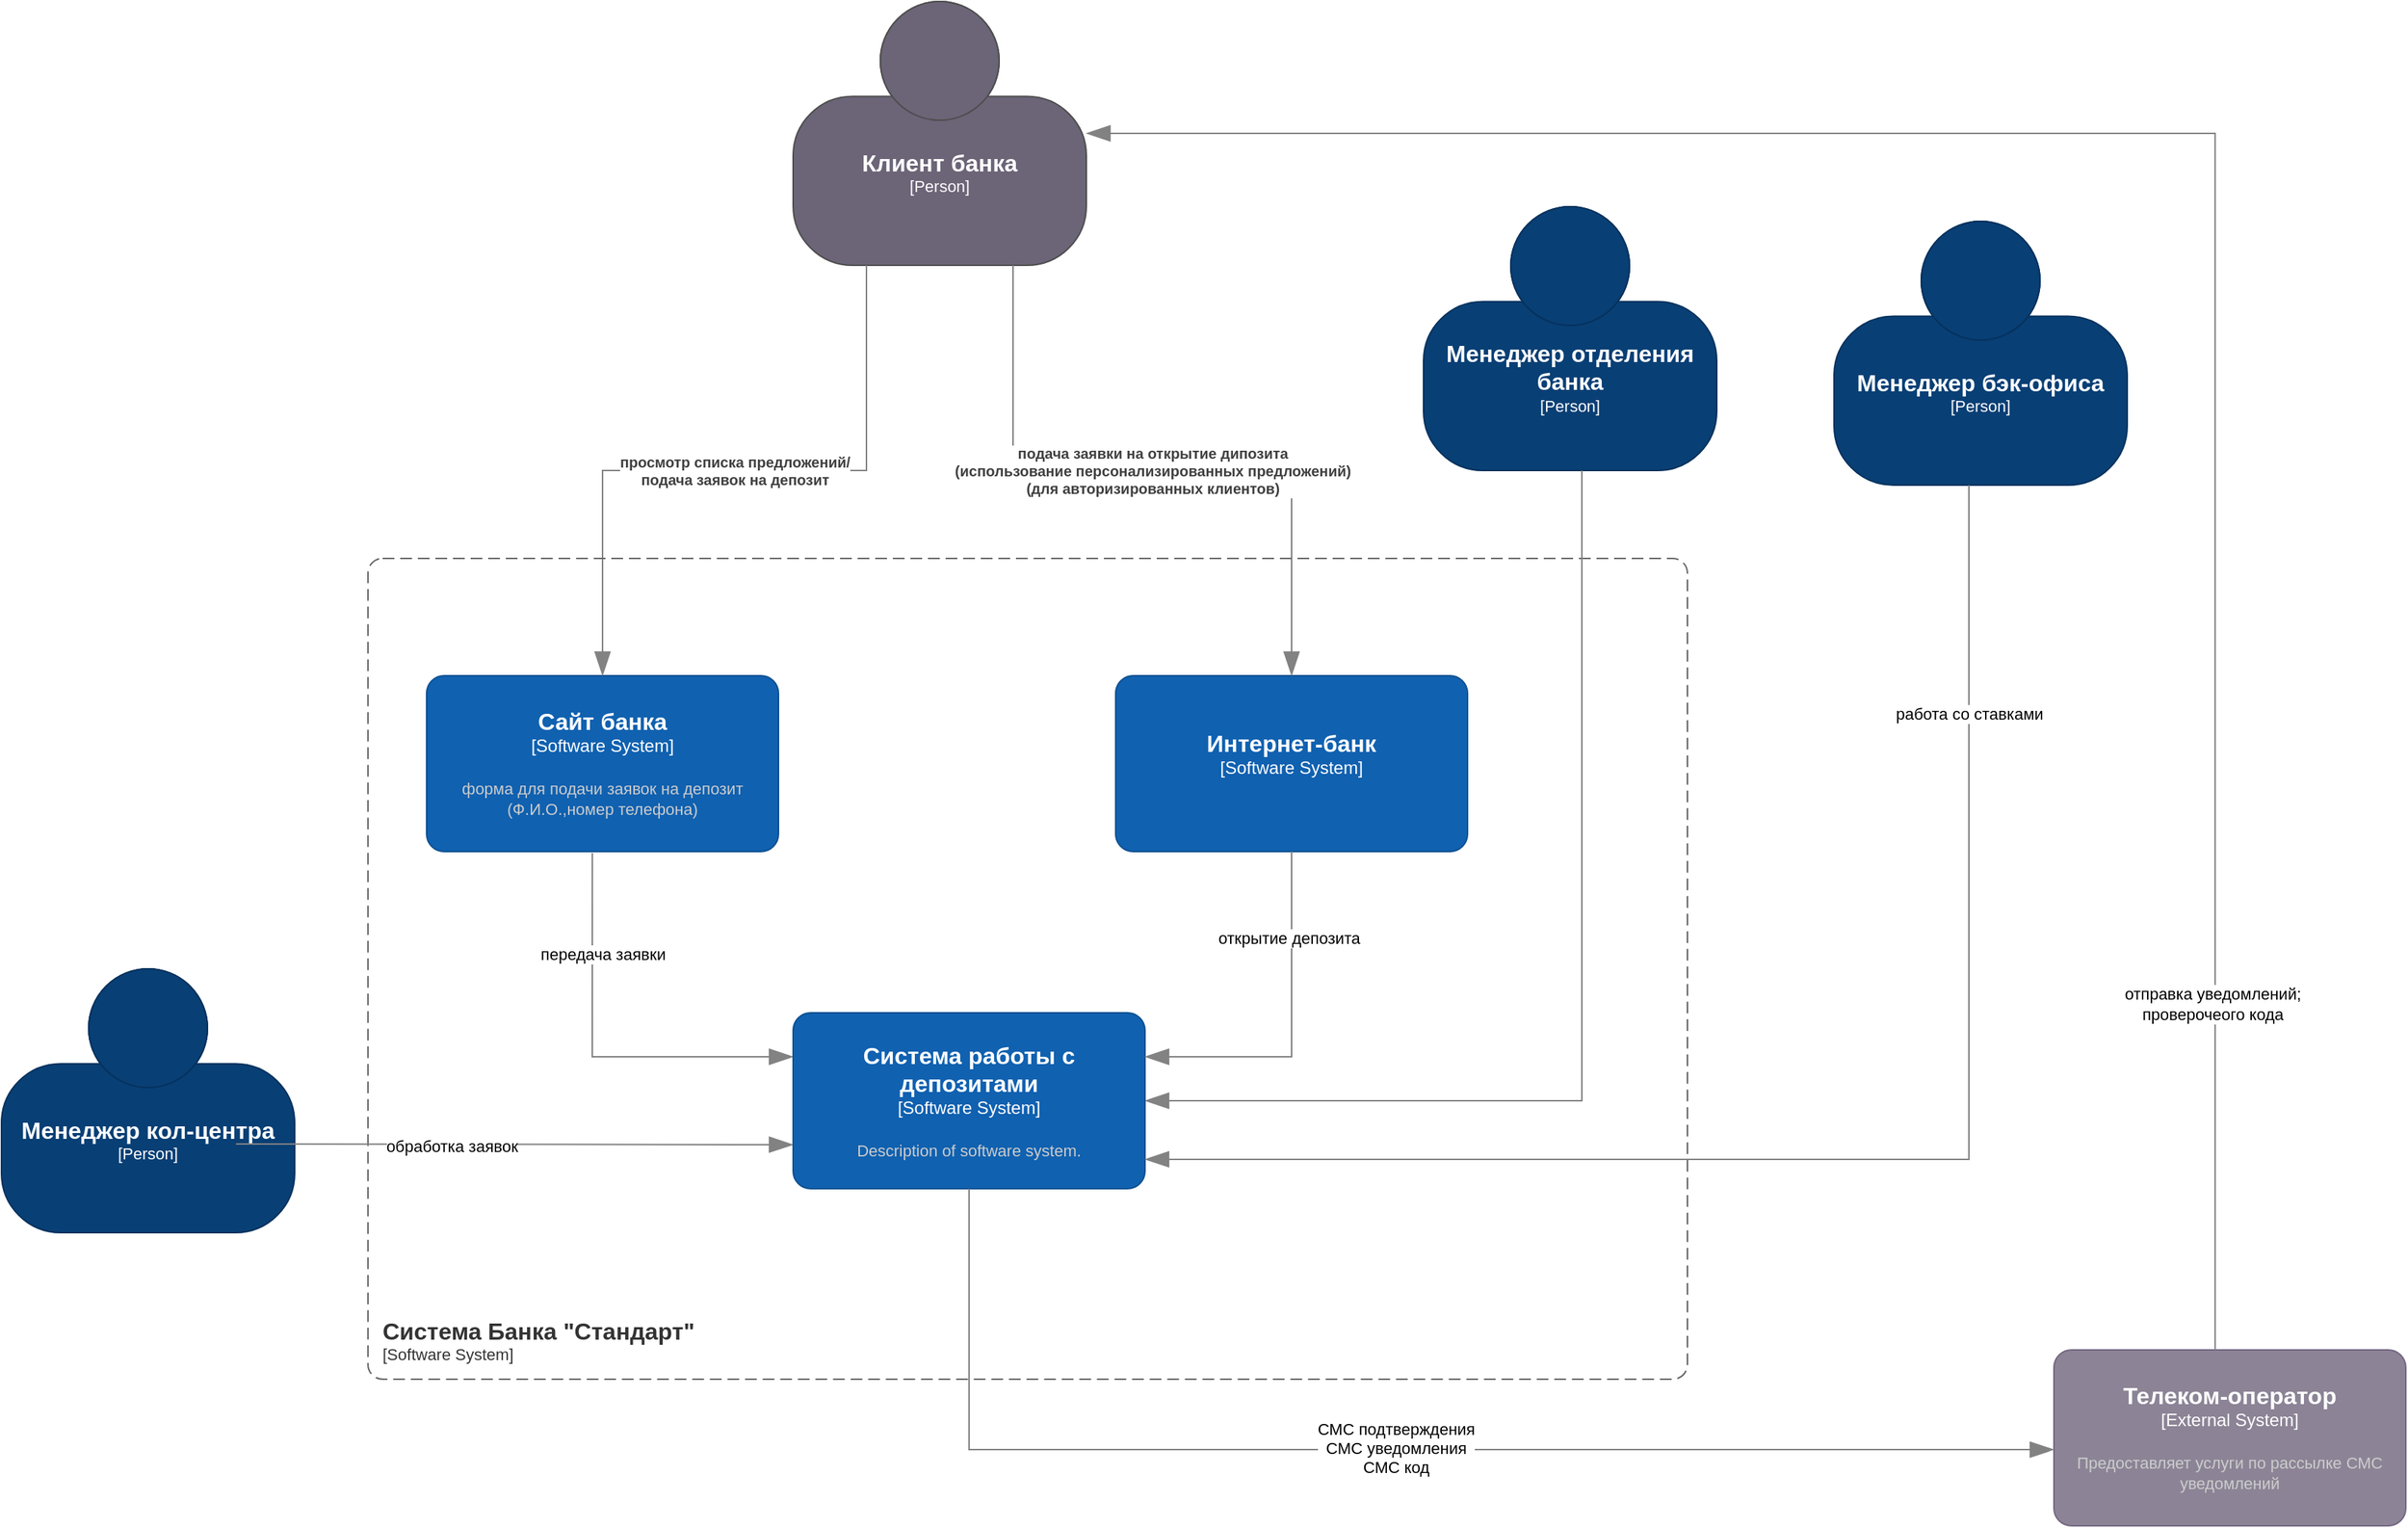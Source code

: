 <mxfile version="27.0.9">
  <diagram name="Page-1" id="JtthskJORHf317BjkxDx">
    <mxGraphModel dx="2850" dy="2463" grid="1" gridSize="10" guides="1" tooltips="1" connect="1" arrows="1" fold="1" page="1" pageScale="1" pageWidth="850" pageHeight="1100" math="0" shadow="0">
      <root>
        <mxCell id="0" />
        <mxCell id="1" parent="0" />
        <object placeholders="1" c4Name="Менеджер кол-центра" c4Type="Person" c4Description="" label="&lt;font style=&quot;font-size: 16px&quot;&gt;&lt;b&gt;%c4Name%&lt;/b&gt;&lt;/font&gt;&lt;div&gt;[%c4Type%]&lt;/div&gt;&lt;br&gt;&lt;div&gt;&lt;font style=&quot;font-size: 11px&quot;&gt;&lt;font color=&quot;#cccccc&quot;&gt;%c4Description%&lt;/font&gt;&lt;/div&gt;" id="NECrr2yVnmgU_asun1On-1">
          <mxCell style="html=1;fontSize=11;dashed=0;whiteSpace=wrap;fillColor=#083F75;strokeColor=#06315C;fontColor=#ffffff;shape=mxgraph.c4.person2;align=center;metaEdit=1;points=[[0.5,0,0],[1,0.5,0],[1,0.75,0],[0.75,1,0],[0.5,1,0],[0.25,1,0],[0,0.75,0],[0,0.5,0]];resizable=0;" vertex="1" parent="1">
            <mxGeometry x="-220" y="520" width="200" height="180" as="geometry" />
          </mxCell>
        </object>
        <object placeholders="1" c4Name="Менеджер отделения банка" c4Type="Person" c4Description="" label="&lt;font style=&quot;font-size: 16px&quot;&gt;&lt;b&gt;%c4Name%&lt;/b&gt;&lt;/font&gt;&lt;div&gt;[%c4Type%]&lt;/div&gt;&lt;br&gt;&lt;div&gt;&lt;font style=&quot;font-size: 11px&quot;&gt;&lt;font color=&quot;#cccccc&quot;&gt;%c4Description%&lt;/font&gt;&lt;/div&gt;" id="NECrr2yVnmgU_asun1On-2">
          <mxCell style="html=1;fontSize=11;dashed=0;whiteSpace=wrap;fillColor=#083F75;strokeColor=#06315C;fontColor=#ffffff;shape=mxgraph.c4.person2;align=center;metaEdit=1;points=[[0.5,0,0],[1,0.5,0],[1,0.75,0],[0.75,1,0],[0.5,1,0],[0.25,1,0],[0,0.75,0],[0,0.5,0]];resizable=0;" vertex="1" parent="1">
            <mxGeometry x="750" width="200" height="180" as="geometry" />
          </mxCell>
        </object>
        <object placeholders="1" c4Name="Клиент банка" c4Type="Person" c4Description="" label="&lt;font style=&quot;font-size: 16px&quot;&gt;&lt;b&gt;%c4Name%&lt;/b&gt;&lt;/font&gt;&lt;div&gt;[%c4Type%]&lt;/div&gt;&lt;br&gt;&lt;div&gt;&lt;font style=&quot;font-size: 11px&quot;&gt;&lt;font color=&quot;#cccccc&quot;&gt;%c4Description%&lt;/font&gt;&lt;/div&gt;" id="NECrr2yVnmgU_asun1On-3">
          <mxCell style="html=1;fontSize=11;dashed=0;whiteSpace=wrap;fillColor=#6C6477;strokeColor=#4D4D4D;fontColor=#ffffff;shape=mxgraph.c4.person2;align=center;metaEdit=1;points=[[0.5,0,0],[1,0.5,0],[1,0.75,0],[0.75,1,0],[0.5,1,0],[0.25,1,0],[0,0.75,0],[0,0.5,0]];resizable=0;" vertex="1" parent="1">
            <mxGeometry x="320" y="-140" width="200" height="180" as="geometry" />
          </mxCell>
        </object>
        <object placeholders="1" c4Name="Сайт банка" c4Type="Software System" c4Description="форма для подачи заявок на депозит (Ф.И.О.,номер телефона)" label="&lt;font style=&quot;font-size: 16px&quot;&gt;&lt;b&gt;%c4Name%&lt;/b&gt;&lt;/font&gt;&lt;div&gt;[%c4Type%]&lt;/div&gt;&lt;br&gt;&lt;div&gt;&lt;font style=&quot;font-size: 11px&quot;&gt;&lt;font color=&quot;#cccccc&quot;&gt;%c4Description%&lt;/font&gt;&lt;/div&gt;" id="NECrr2yVnmgU_asun1On-5">
          <mxCell style="rounded=1;whiteSpace=wrap;html=1;labelBackgroundColor=none;fillColor=#1061B0;fontColor=#ffffff;align=center;arcSize=10;strokeColor=#0D5091;metaEdit=1;resizable=0;points=[[0.25,0,0],[0.5,0,0],[0.75,0,0],[1,0.25,0],[1,0.5,0],[1,0.75,0],[0.75,1,0],[0.5,1,0],[0.25,1,0],[0,0.75,0],[0,0.5,0],[0,0.25,0]];" vertex="1" parent="1">
            <mxGeometry x="70" y="320" width="240" height="120" as="geometry" />
          </mxCell>
        </object>
        <object placeholders="1" c4Name="Интернет-банк" c4Type="Software System" c4Description="" label="&lt;font style=&quot;font-size: 16px&quot;&gt;&lt;b&gt;%c4Name%&lt;/b&gt;&lt;/font&gt;&lt;div&gt;[%c4Type%]&lt;/div&gt;&lt;br&gt;&lt;div&gt;&lt;font style=&quot;font-size: 11px&quot;&gt;&lt;font color=&quot;#cccccc&quot;&gt;%c4Description%&lt;/font&gt;&lt;/div&gt;" id="NECrr2yVnmgU_asun1On-6">
          <mxCell style="rounded=1;whiteSpace=wrap;html=1;labelBackgroundColor=none;fillColor=#1061B0;fontColor=#ffffff;align=center;arcSize=10;strokeColor=#0D5091;metaEdit=1;resizable=0;points=[[0.25,0,0],[0.5,0,0],[0.75,0,0],[1,0.25,0],[1,0.5,0],[1,0.75,0],[0.75,1,0],[0.5,1,0],[0.25,1,0],[0,0.75,0],[0,0.5,0],[0,0.25,0]];" vertex="1" parent="1">
            <mxGeometry x="540" y="320" width="240" height="120" as="geometry" />
          </mxCell>
        </object>
        <object placeholders="1" c4Type="Relationship" c4Description="просмотр списка предложений/&#xa;подача заявок на депозит" label="&lt;div style=&quot;text-align: left&quot;&gt;&lt;div style=&quot;text-align: center&quot;&gt;&lt;b&gt;%c4Description%&lt;/b&gt;&lt;/div&gt;" id="NECrr2yVnmgU_asun1On-9">
          <mxCell style="endArrow=blockThin;html=1;fontSize=10;fontColor=#404040;strokeWidth=1;endFill=1;strokeColor=#828282;elbow=vertical;metaEdit=1;endSize=14;startSize=14;jumpStyle=arc;jumpSize=16;rounded=0;edgeStyle=orthogonalEdgeStyle;exitX=0.25;exitY=1;exitDx=0;exitDy=0;exitPerimeter=0;entryX=0.5;entryY=0;entryDx=0;entryDy=0;entryPerimeter=0;" edge="1" parent="1" source="NECrr2yVnmgU_asun1On-3" target="NECrr2yVnmgU_asun1On-5">
            <mxGeometry width="240" relative="1" as="geometry">
              <mxPoint x="530" y="590" as="sourcePoint" />
              <mxPoint x="770" y="590" as="targetPoint" />
            </mxGeometry>
          </mxCell>
        </object>
        <object placeholders="1" c4Type="передача заявки" c4Description="" label="&lt;div style=&quot;text-align: left&quot;&gt;&lt;div style=&quot;text-align: center&quot;&gt;&lt;b&gt;%c4Description%&lt;/b&gt;&lt;/div&gt;" id="NECrr2yVnmgU_asun1On-12">
          <mxCell style="endArrow=blockThin;html=1;fontSize=10;fontColor=#404040;strokeWidth=1;endFill=1;strokeColor=#828282;elbow=vertical;metaEdit=1;endSize=14;startSize=14;jumpStyle=arc;jumpSize=16;rounded=0;edgeStyle=orthogonalEdgeStyle;exitX=0.471;exitY=1.008;exitDx=0;exitDy=0;exitPerimeter=0;entryX=0;entryY=0.25;entryDx=0;entryDy=0;entryPerimeter=0;" edge="1" parent="1" source="NECrr2yVnmgU_asun1On-5" target="NECrr2yVnmgU_asun1On-28">
            <mxGeometry width="240" relative="1" as="geometry">
              <mxPoint x="530" y="590" as="sourcePoint" />
              <mxPoint x="183" y="600" as="targetPoint" />
            </mxGeometry>
          </mxCell>
        </object>
        <mxCell id="NECrr2yVnmgU_asun1On-13" value="передача заявки" style="edgeLabel;html=1;align=center;verticalAlign=middle;resizable=0;points=[];" vertex="1" connectable="0" parent="NECrr2yVnmgU_asun1On-12">
          <mxGeometry x="-0.105" y="-3" relative="1" as="geometry">
            <mxPoint x="10" y="-55" as="offset" />
          </mxGeometry>
        </mxCell>
        <object placeholders="1" c4Type="Relationship" c4Description="подача заявки на открытие дипозита &#xa;(использование персонализированных предложений)&#xa;(для авторизированных клиентов)" label="&lt;div style=&quot;text-align: left&quot;&gt;&lt;div style=&quot;text-align: center&quot;&gt;&lt;b&gt;%c4Description%&lt;/b&gt;&lt;/div&gt;" id="NECrr2yVnmgU_asun1On-14">
          <mxCell style="endArrow=blockThin;html=1;fontSize=10;fontColor=#404040;strokeWidth=1;endFill=1;strokeColor=#828282;elbow=vertical;metaEdit=1;endSize=14;startSize=14;jumpStyle=arc;jumpSize=16;rounded=0;edgeStyle=orthogonalEdgeStyle;exitX=0.75;exitY=1;exitDx=0;exitDy=0;exitPerimeter=0;entryX=0.5;entryY=0;entryDx=0;entryDy=0;entryPerimeter=0;" edge="1" parent="1" source="NECrr2yVnmgU_asun1On-3" target="NECrr2yVnmgU_asun1On-6">
            <mxGeometry width="240" relative="1" as="geometry">
              <mxPoint x="530" y="590" as="sourcePoint" />
              <mxPoint x="770" y="590" as="targetPoint" />
            </mxGeometry>
          </mxCell>
        </object>
        <object placeholders="1" c4Name="Телеком-оператор" c4Type="External System" c4Description="Предоставляет услуги по рассылке СМС уведомлений" label="&lt;font style=&quot;font-size: 16px&quot;&gt;&lt;b&gt;%c4Name%&lt;/b&gt;&lt;/font&gt;&lt;div&gt;[%c4Type%]&lt;/div&gt;&lt;br&gt;&lt;div&gt;&lt;font style=&quot;font-size: 11px&quot;&gt;&lt;font color=&quot;#cccccc&quot;&gt;%c4Description%&lt;/font&gt;&lt;/div&gt;" id="NECrr2yVnmgU_asun1On-15">
          <mxCell style="rounded=1;whiteSpace=wrap;html=1;labelBackgroundColor=none;fillColor=#8C8496;fontColor=#ffffff;align=center;arcSize=10;strokeColor=#736782;metaEdit=1;resizable=0;points=[[0.25,0,0],[0.5,0,0],[0.75,0,0],[1,0.25,0],[1,0.5,0],[1,0.75,0],[0.75,1,0],[0.5,1,0],[0.25,1,0],[0,0.75,0],[0,0.5,0],[0,0.25,0]];" vertex="1" parent="1">
            <mxGeometry x="1180" y="780" width="240" height="120" as="geometry" />
          </mxCell>
        </object>
        <object placeholders="1" c4Name="Система Банка &quot;Стандарт&quot;" c4Type="SystemScopeBoundary" c4Application="Software System" label="&lt;font style=&quot;font-size: 16px&quot;&gt;&lt;b&gt;&lt;div style=&quot;text-align: left&quot;&gt;%c4Name%&lt;/div&gt;&lt;/b&gt;&lt;/font&gt;&lt;div style=&quot;text-align: left&quot;&gt;[%c4Application%]&lt;/div&gt;" id="NECrr2yVnmgU_asun1On-20">
          <mxCell style="rounded=1;fontSize=11;whiteSpace=wrap;html=1;dashed=1;arcSize=20;fillColor=none;strokeColor=#666666;fontColor=#333333;labelBackgroundColor=none;align=left;verticalAlign=bottom;labelBorderColor=none;spacingTop=0;spacing=10;dashPattern=8 4;metaEdit=1;rotatable=0;perimeter=rectanglePerimeter;noLabel=0;labelPadding=0;allowArrows=0;connectable=0;expand=0;recursiveResize=0;editable=1;pointerEvents=0;absoluteArcSize=1;points=[[0.25,0,0],[0.5,0,0],[0.75,0,0],[1,0.25,0],[1,0.5,0],[1,0.75,0],[0.75,1,0],[0.5,1,0],[0.25,1,0],[0,0.75,0],[0,0.5,0],[0,0.25,0]];" vertex="1" parent="1">
            <mxGeometry x="30" y="240" width="900" height="560" as="geometry" />
          </mxCell>
        </object>
        <object placeholders="1" c4Type="Relationship" id="NECrr2yVnmgU_asun1On-21">
          <mxCell style="endArrow=blockThin;html=1;fontSize=10;fontColor=#404040;strokeWidth=1;endFill=1;strokeColor=#828282;elbow=vertical;metaEdit=1;endSize=14;startSize=14;jumpStyle=arc;jumpSize=16;rounded=0;edgeStyle=orthogonalEdgeStyle;entryX=0;entryY=0.75;entryDx=0;entryDy=0;entryPerimeter=0;" edge="1" parent="1" target="NECrr2yVnmgU_asun1On-28">
            <mxGeometry width="240" relative="1" as="geometry">
              <mxPoint x="-60" y="639.5" as="sourcePoint" />
              <mxPoint x="60" y="639.5" as="targetPoint" />
            </mxGeometry>
          </mxCell>
        </object>
        <mxCell id="NECrr2yVnmgU_asun1On-33" value="обработка заявок" style="edgeLabel;html=1;align=center;verticalAlign=middle;resizable=0;points=[];" vertex="1" connectable="0" parent="NECrr2yVnmgU_asun1On-21">
          <mxGeometry x="-0.226" y="-1" relative="1" as="geometry">
            <mxPoint as="offset" />
          </mxGeometry>
        </mxCell>
        <object placeholders="1" c4Name="Менеджер бэк-офиса" c4Type="Person" c4Description="" label="&lt;font style=&quot;font-size: 16px&quot;&gt;&lt;b&gt;%c4Name%&lt;/b&gt;&lt;/font&gt;&lt;div&gt;[%c4Type%]&lt;/div&gt;&lt;br&gt;&lt;div&gt;&lt;font style=&quot;font-size: 11px&quot;&gt;&lt;font color=&quot;#cccccc&quot;&gt;%c4Description%&lt;/font&gt;&lt;/div&gt;" id="NECrr2yVnmgU_asun1On-22">
          <mxCell style="html=1;fontSize=11;dashed=0;whiteSpace=wrap;fillColor=#083F75;strokeColor=#06315C;fontColor=#ffffff;shape=mxgraph.c4.person2;align=center;metaEdit=1;points=[[0.5,0,0],[1,0.5,0],[1,0.75,0],[0.75,1,0],[0.5,1,0],[0.25,1,0],[0,0.75,0],[0,0.5,0]];resizable=0;" vertex="1" parent="1">
            <mxGeometry x="1030" y="10" width="200" height="180" as="geometry" />
          </mxCell>
        </object>
        <object placeholders="1" c4Type="Relationship" id="NECrr2yVnmgU_asun1On-23">
          <mxCell style="endArrow=blockThin;html=1;fontSize=10;fontColor=#404040;strokeWidth=1;endFill=1;strokeColor=#828282;elbow=vertical;metaEdit=1;endSize=14;startSize=14;jumpStyle=arc;jumpSize=16;rounded=0;edgeStyle=orthogonalEdgeStyle;exitX=0.54;exitY=1;exitDx=0;exitDy=0;exitPerimeter=0;entryX=1;entryY=0.5;entryDx=0;entryDy=0;entryPerimeter=0;" edge="1" parent="1" source="NECrr2yVnmgU_asun1On-2" target="NECrr2yVnmgU_asun1On-28">
            <mxGeometry width="240" relative="1" as="geometry">
              <mxPoint x="530" y="590" as="sourcePoint" />
              <mxPoint x="790.96" y="601.04" as="targetPoint" />
            </mxGeometry>
          </mxCell>
        </object>
        <object placeholders="1" c4Type="Relationship" id="NECrr2yVnmgU_asun1On-26">
          <mxCell style="endArrow=blockThin;html=1;fontSize=10;fontColor=#404040;strokeWidth=1;endFill=1;strokeColor=#828282;elbow=vertical;metaEdit=1;endSize=14;startSize=14;jumpStyle=arc;jumpSize=16;rounded=0;edgeStyle=orthogonalEdgeStyle;exitX=0.458;exitY=0;exitDx=0;exitDy=0;exitPerimeter=0;entryX=1;entryY=0.5;entryDx=0;entryDy=0;entryPerimeter=0;" edge="1" parent="1" source="NECrr2yVnmgU_asun1On-15" target="NECrr2yVnmgU_asun1On-3">
            <mxGeometry width="240" relative="1" as="geometry">
              <mxPoint x="750" y="590" as="sourcePoint" />
              <mxPoint x="990" y="590" as="targetPoint" />
            </mxGeometry>
          </mxCell>
        </object>
        <mxCell id="NECrr2yVnmgU_asun1On-27" value="отправка уведомлений;&lt;div&gt;проверочеого кода&lt;/div&gt;" style="edgeLabel;html=1;align=center;verticalAlign=middle;resizable=0;points=[];" vertex="1" connectable="0" parent="NECrr2yVnmgU_asun1On-26">
          <mxGeometry x="-0.705" y="2" relative="1" as="geometry">
            <mxPoint as="offset" />
          </mxGeometry>
        </mxCell>
        <object placeholders="1" c4Name="Система работы с депозитами" c4Type="Software System" c4Description="Description of software system." label="&lt;font style=&quot;font-size: 16px&quot;&gt;&lt;b&gt;%c4Name%&lt;/b&gt;&lt;/font&gt;&lt;div&gt;[%c4Type%]&lt;/div&gt;&lt;br&gt;&lt;div&gt;&lt;font style=&quot;font-size: 11px&quot;&gt;&lt;font color=&quot;#cccccc&quot;&gt;%c4Description%&lt;/font&gt;&lt;/div&gt;" id="NECrr2yVnmgU_asun1On-28">
          <mxCell style="rounded=1;whiteSpace=wrap;html=1;labelBackgroundColor=none;fillColor=#1061B0;fontColor=#ffffff;align=center;arcSize=10;strokeColor=#0D5091;metaEdit=1;resizable=0;points=[[0.25,0,0],[0.5,0,0],[0.75,0,0],[1,0.25,0],[1,0.5,0],[1,0.75,0],[0.75,1,0],[0.5,1,0],[0.25,1,0],[0,0.75,0],[0,0.5,0],[0,0.25,0]];" vertex="1" parent="1">
            <mxGeometry x="320" y="550" width="240" height="120" as="geometry" />
          </mxCell>
        </object>
        <object placeholders="1" c4Type="Relationship" id="NECrr2yVnmgU_asun1On-29">
          <mxCell style="endArrow=blockThin;html=1;fontSize=10;fontColor=#404040;strokeWidth=1;endFill=1;strokeColor=#828282;elbow=vertical;metaEdit=1;endSize=14;startSize=14;jumpStyle=arc;jumpSize=16;rounded=0;edgeStyle=orthogonalEdgeStyle;exitX=0.5;exitY=1;exitDx=0;exitDy=0;exitPerimeter=0;entryX=1;entryY=0.25;entryDx=0;entryDy=0;entryPerimeter=0;" edge="1" parent="1" source="NECrr2yVnmgU_asun1On-6" target="NECrr2yVnmgU_asun1On-28">
            <mxGeometry width="240" relative="1" as="geometry">
              <mxPoint x="600" y="570" as="sourcePoint" />
              <mxPoint x="840" y="570" as="targetPoint" />
            </mxGeometry>
          </mxCell>
        </object>
        <mxCell id="NECrr2yVnmgU_asun1On-32" value="открытие депозита" style="edgeLabel;html=1;align=center;verticalAlign=middle;resizable=0;points=[];" vertex="1" connectable="0" parent="NECrr2yVnmgU_asun1On-29">
          <mxGeometry x="-0.508" y="-2" relative="1" as="geometry">
            <mxPoint as="offset" />
          </mxGeometry>
        </mxCell>
        <object placeholders="1" c4Type="Relationship" id="NECrr2yVnmgU_asun1On-30">
          <mxCell style="endArrow=blockThin;html=1;fontSize=10;fontColor=#404040;strokeWidth=1;endFill=1;strokeColor=#828282;elbow=vertical;metaEdit=1;endSize=14;startSize=14;jumpStyle=arc;jumpSize=16;rounded=0;edgeStyle=orthogonalEdgeStyle;exitX=0.5;exitY=1;exitDx=0;exitDy=0;exitPerimeter=0;entryX=0;entryY=0.567;entryDx=0;entryDy=0;entryPerimeter=0;" edge="1" parent="1" source="NECrr2yVnmgU_asun1On-28" target="NECrr2yVnmgU_asun1On-15">
            <mxGeometry width="240" relative="1" as="geometry">
              <mxPoint x="560" y="639.5" as="sourcePoint" />
              <mxPoint x="800" y="639.5" as="targetPoint" />
            </mxGeometry>
          </mxCell>
        </object>
        <mxCell id="NECrr2yVnmgU_asun1On-34" value="СМС подтверждения&lt;div&gt;СМС уведомления&lt;/div&gt;&lt;div&gt;СМС код&lt;/div&gt;" style="edgeLabel;html=1;align=center;verticalAlign=middle;resizable=0;points=[];" vertex="1" connectable="0" parent="NECrr2yVnmgU_asun1On-30">
          <mxGeometry x="0.022" y="1" relative="1" as="geometry">
            <mxPoint as="offset" />
          </mxGeometry>
        </mxCell>
        <object placeholders="1" c4Type="Relationship" id="NECrr2yVnmgU_asun1On-31">
          <mxCell style="endArrow=blockThin;html=1;fontSize=10;fontColor=#404040;strokeWidth=1;endFill=1;strokeColor=#828282;elbow=vertical;metaEdit=1;endSize=14;startSize=14;jumpStyle=arc;jumpSize=16;rounded=0;edgeStyle=orthogonalEdgeStyle;exitX=0.46;exitY=1;exitDx=0;exitDy=0;exitPerimeter=0;entryX=1;entryY=0.833;entryDx=0;entryDy=0;entryPerimeter=0;" edge="1" parent="1" source="NECrr2yVnmgU_asun1On-22" target="NECrr2yVnmgU_asun1On-28">
            <mxGeometry width="240" relative="1" as="geometry">
              <mxPoint x="600" y="570" as="sourcePoint" />
              <mxPoint x="840" y="570" as="targetPoint" />
            </mxGeometry>
          </mxCell>
        </object>
        <mxCell id="NECrr2yVnmgU_asun1On-36" value="работа со ставками" style="edgeLabel;html=1;align=center;verticalAlign=middle;resizable=0;points=[];" vertex="1" connectable="0" parent="NECrr2yVnmgU_asun1On-31">
          <mxGeometry x="-0.695" relative="1" as="geometry">
            <mxPoint as="offset" />
          </mxGeometry>
        </mxCell>
      </root>
    </mxGraphModel>
  </diagram>
</mxfile>

